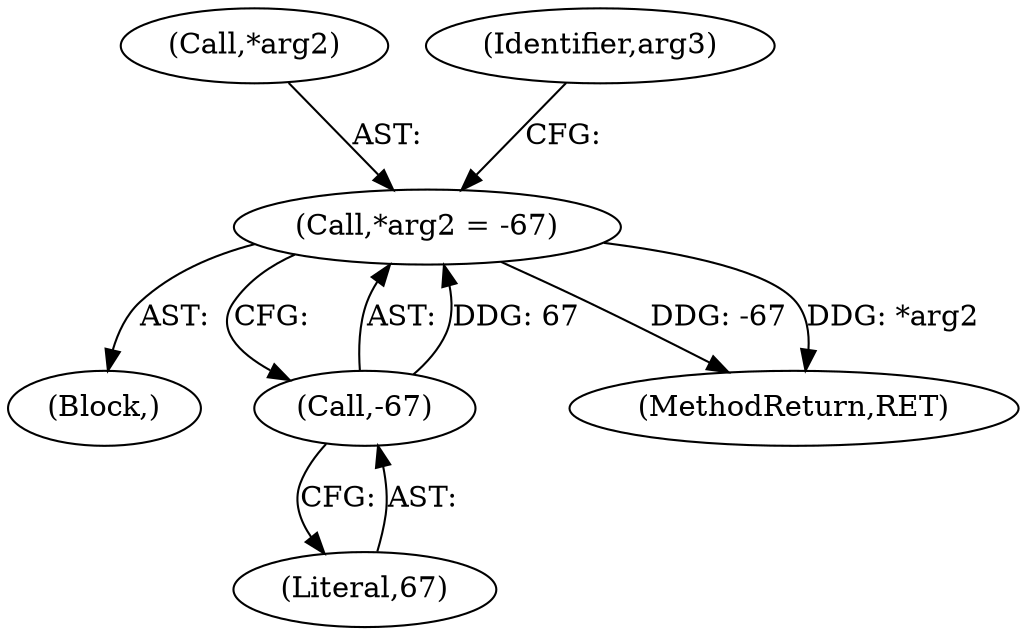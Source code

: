 digraph "1_dbus_9a6bce9b615abca6068348c1606ba8eaf13d9ae0_28@pointer" {
"1000120" [label="(Call,*arg2 = -67)"];
"1000123" [label="(Call,-67)"];
"1000123" [label="(Call,-67)"];
"1000121" [label="(Call,*arg2)"];
"1000127" [label="(Identifier,arg3)"];
"1000110" [label="(Block,)"];
"1000139" [label="(MethodReturn,RET)"];
"1000124" [label="(Literal,67)"];
"1000120" [label="(Call,*arg2 = -67)"];
"1000120" -> "1000110"  [label="AST: "];
"1000120" -> "1000123"  [label="CFG: "];
"1000121" -> "1000120"  [label="AST: "];
"1000123" -> "1000120"  [label="AST: "];
"1000127" -> "1000120"  [label="CFG: "];
"1000120" -> "1000139"  [label="DDG: -67"];
"1000120" -> "1000139"  [label="DDG: *arg2"];
"1000123" -> "1000120"  [label="DDG: 67"];
"1000123" -> "1000124"  [label="CFG: "];
"1000124" -> "1000123"  [label="AST: "];
}
